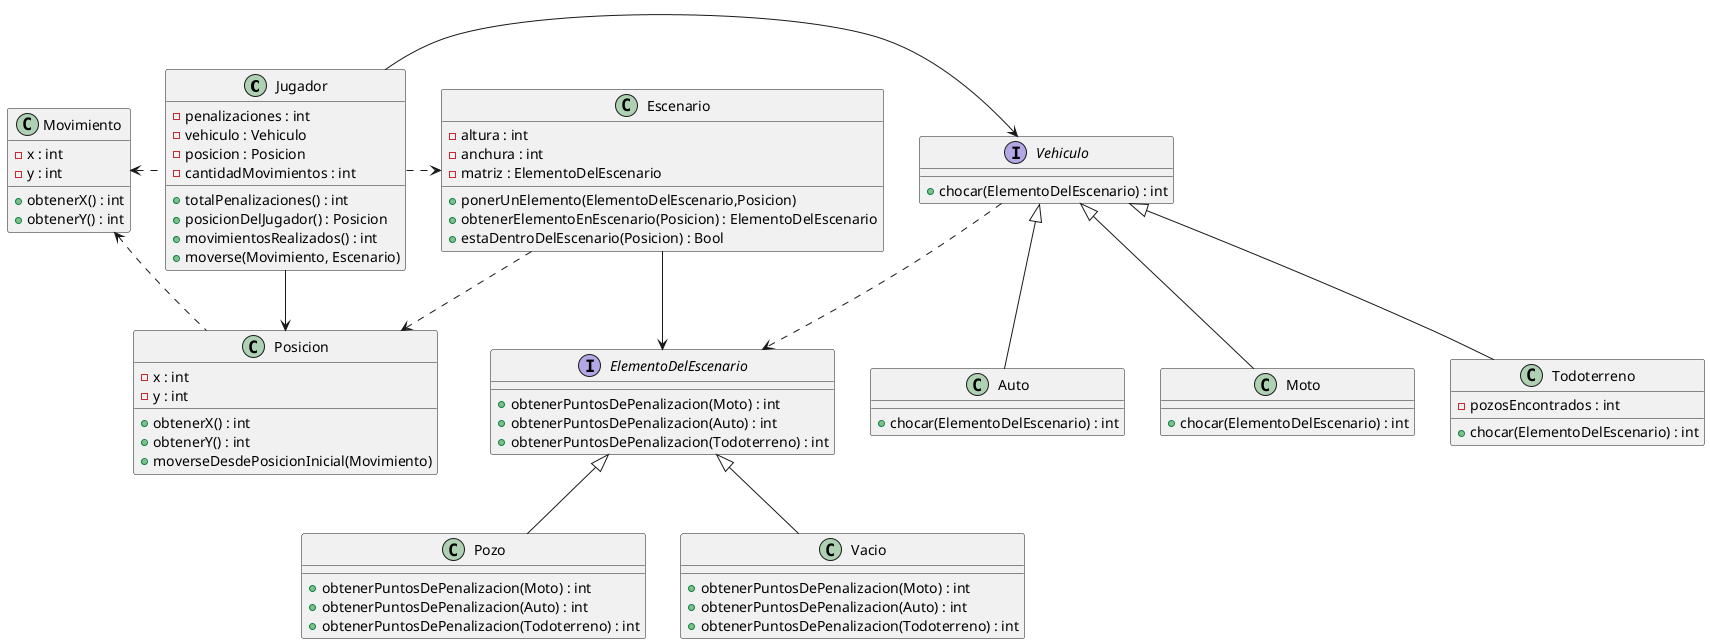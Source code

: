 @startuml

class Jugador {
    - penalizaciones : int
    - vehiculo : Vehiculo
    - posicion : Posicion
    - cantidadMovimientos : int
    + totalPenalizaciones() : int
    + posicionDelJugador() : Posicion
    + movimientosRealizados() : int
    + moverse(Movimiento, Escenario)
}

class Movimiento {
    - x : int
    - y : int
    + obtenerX() : int
    + obtenerY() : int
}

class Escenario {
    - altura : int
    - anchura : int
    - matriz : ElementoDelEscenario
    + ponerUnElemento(ElementoDelEscenario,Posicion)
    + obtenerElementoEnEscenario(Posicion) : ElementoDelEscenario
    + estaDentroDelEscenario(Posicion) : Bool
}

class Posicion {
    - x : int
    - y : int
    + obtenerX() : int
    + obtenerY() : int
    + moverseDesdePosicionInicial(Movimiento)
}

class Pozo {
    +  obtenerPuntosDePenalizacion(Moto) : int
    +  obtenerPuntosDePenalizacion(Auto) : int
    +  obtenerPuntosDePenalizacion(Todoterreno) : int
}

class Vacio {
    +  obtenerPuntosDePenalizacion(Moto) : int
    +  obtenerPuntosDePenalizacion(Auto) : int
    +  obtenerPuntosDePenalizacion(Todoterreno) : int
}

class Auto {
    + chocar(ElementoDelEscenario) : int
}

class Moto {
    + chocar(ElementoDelEscenario) : int
}

class Todoterreno {
    - pozosEncontrados : int
    + chocar(ElementoDelEscenario) : int
}

interface Vehiculo {
    + chocar(ElementoDelEscenario) : int
}

interface ElementoDelEscenario {
    + obtenerPuntosDePenalizacion(Moto) : int
    + obtenerPuntosDePenalizacion(Auto) : int
    + obtenerPuntosDePenalizacion(Todoterreno) : int
}

Jugador -> Vehiculo
Movimiento <. Jugador

Vehiculo <|-- Auto
Vehiculo <|-- Moto
Vehiculo <|-- Todoterreno

ElementoDelEscenario <|-- Pozo
ElementoDelEscenario <|-- Vacio

Jugador --> Posicion
Jugador .> Escenario

Escenario --> ElementoDelEscenario
Escenario ..> Posicion
Movimiento <.. Posicion
Vehiculo ..> ElementoDelEscenario

@enduml